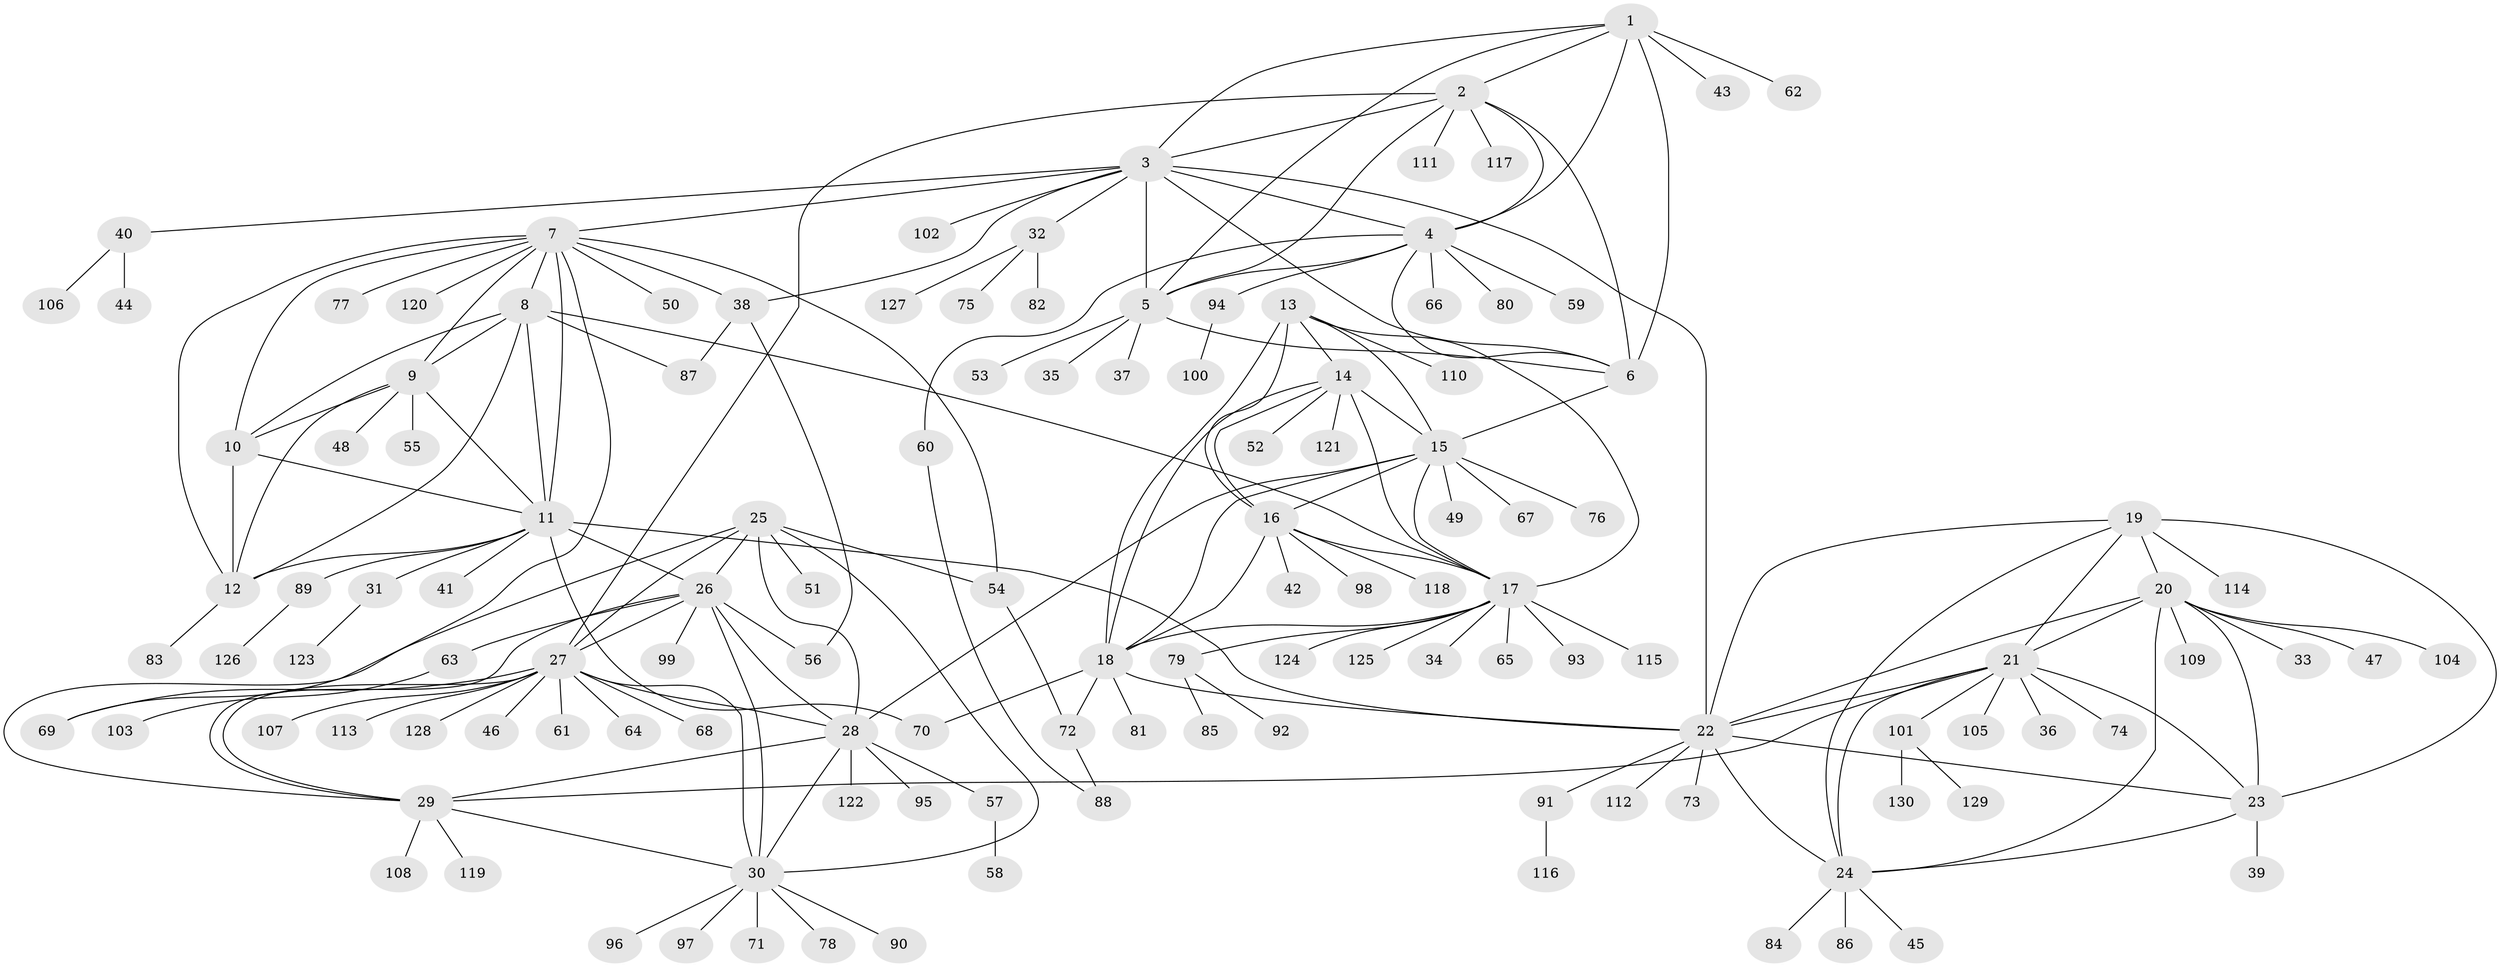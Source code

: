 // coarse degree distribution, {6: 0.03076923076923077, 9: 0.015384615384615385, 8: 0.046153846153846156, 11: 0.015384615384615385, 4: 0.015384615384615385, 14: 0.015384615384615385, 5: 0.03076923076923077, 7: 0.015384615384615385, 10: 0.03076923076923077, 1: 0.6923076923076923, 3: 0.06153846153846154, 2: 0.03076923076923077}
// Generated by graph-tools (version 1.1) at 2025/19/03/04/25 18:19:40]
// undirected, 130 vertices, 193 edges
graph export_dot {
graph [start="1"]
  node [color=gray90,style=filled];
  1;
  2;
  3;
  4;
  5;
  6;
  7;
  8;
  9;
  10;
  11;
  12;
  13;
  14;
  15;
  16;
  17;
  18;
  19;
  20;
  21;
  22;
  23;
  24;
  25;
  26;
  27;
  28;
  29;
  30;
  31;
  32;
  33;
  34;
  35;
  36;
  37;
  38;
  39;
  40;
  41;
  42;
  43;
  44;
  45;
  46;
  47;
  48;
  49;
  50;
  51;
  52;
  53;
  54;
  55;
  56;
  57;
  58;
  59;
  60;
  61;
  62;
  63;
  64;
  65;
  66;
  67;
  68;
  69;
  70;
  71;
  72;
  73;
  74;
  75;
  76;
  77;
  78;
  79;
  80;
  81;
  82;
  83;
  84;
  85;
  86;
  87;
  88;
  89;
  90;
  91;
  92;
  93;
  94;
  95;
  96;
  97;
  98;
  99;
  100;
  101;
  102;
  103;
  104;
  105;
  106;
  107;
  108;
  109;
  110;
  111;
  112;
  113;
  114;
  115;
  116;
  117;
  118;
  119;
  120;
  121;
  122;
  123;
  124;
  125;
  126;
  127;
  128;
  129;
  130;
  1 -- 2;
  1 -- 3;
  1 -- 4;
  1 -- 5;
  1 -- 6;
  1 -- 43;
  1 -- 62;
  2 -- 3;
  2 -- 4;
  2 -- 5;
  2 -- 6;
  2 -- 27;
  2 -- 111;
  2 -- 117;
  3 -- 4;
  3 -- 5;
  3 -- 6;
  3 -- 7;
  3 -- 22;
  3 -- 32;
  3 -- 38;
  3 -- 40;
  3 -- 102;
  4 -- 5;
  4 -- 6;
  4 -- 59;
  4 -- 60;
  4 -- 66;
  4 -- 80;
  4 -- 94;
  5 -- 6;
  5 -- 35;
  5 -- 37;
  5 -- 53;
  6 -- 15;
  7 -- 8;
  7 -- 9;
  7 -- 10;
  7 -- 11;
  7 -- 12;
  7 -- 38;
  7 -- 50;
  7 -- 54;
  7 -- 69;
  7 -- 77;
  7 -- 120;
  8 -- 9;
  8 -- 10;
  8 -- 11;
  8 -- 12;
  8 -- 17;
  8 -- 87;
  9 -- 10;
  9 -- 11;
  9 -- 12;
  9 -- 48;
  9 -- 55;
  10 -- 11;
  10 -- 12;
  11 -- 12;
  11 -- 22;
  11 -- 26;
  11 -- 31;
  11 -- 41;
  11 -- 70;
  11 -- 89;
  12 -- 83;
  13 -- 14;
  13 -- 15;
  13 -- 16;
  13 -- 17;
  13 -- 18;
  13 -- 110;
  14 -- 15;
  14 -- 16;
  14 -- 17;
  14 -- 18;
  14 -- 52;
  14 -- 121;
  15 -- 16;
  15 -- 17;
  15 -- 18;
  15 -- 28;
  15 -- 49;
  15 -- 67;
  15 -- 76;
  16 -- 17;
  16 -- 18;
  16 -- 42;
  16 -- 98;
  16 -- 118;
  17 -- 18;
  17 -- 34;
  17 -- 65;
  17 -- 79;
  17 -- 93;
  17 -- 115;
  17 -- 124;
  17 -- 125;
  18 -- 22;
  18 -- 70;
  18 -- 72;
  18 -- 81;
  19 -- 20;
  19 -- 21;
  19 -- 22;
  19 -- 23;
  19 -- 24;
  19 -- 114;
  20 -- 21;
  20 -- 22;
  20 -- 23;
  20 -- 24;
  20 -- 33;
  20 -- 47;
  20 -- 104;
  20 -- 109;
  21 -- 22;
  21 -- 23;
  21 -- 24;
  21 -- 29;
  21 -- 36;
  21 -- 74;
  21 -- 101;
  21 -- 105;
  22 -- 23;
  22 -- 24;
  22 -- 73;
  22 -- 91;
  22 -- 112;
  23 -- 24;
  23 -- 39;
  24 -- 45;
  24 -- 84;
  24 -- 86;
  25 -- 26;
  25 -- 27;
  25 -- 28;
  25 -- 29;
  25 -- 30;
  25 -- 51;
  25 -- 54;
  26 -- 27;
  26 -- 28;
  26 -- 29;
  26 -- 30;
  26 -- 56;
  26 -- 63;
  26 -- 99;
  27 -- 28;
  27 -- 29;
  27 -- 30;
  27 -- 46;
  27 -- 61;
  27 -- 64;
  27 -- 68;
  27 -- 69;
  27 -- 107;
  27 -- 113;
  27 -- 128;
  28 -- 29;
  28 -- 30;
  28 -- 57;
  28 -- 95;
  28 -- 122;
  29 -- 30;
  29 -- 108;
  29 -- 119;
  30 -- 71;
  30 -- 78;
  30 -- 90;
  30 -- 96;
  30 -- 97;
  31 -- 123;
  32 -- 75;
  32 -- 82;
  32 -- 127;
  38 -- 56;
  38 -- 87;
  40 -- 44;
  40 -- 106;
  54 -- 72;
  57 -- 58;
  60 -- 88;
  63 -- 103;
  72 -- 88;
  79 -- 85;
  79 -- 92;
  89 -- 126;
  91 -- 116;
  94 -- 100;
  101 -- 129;
  101 -- 130;
}
